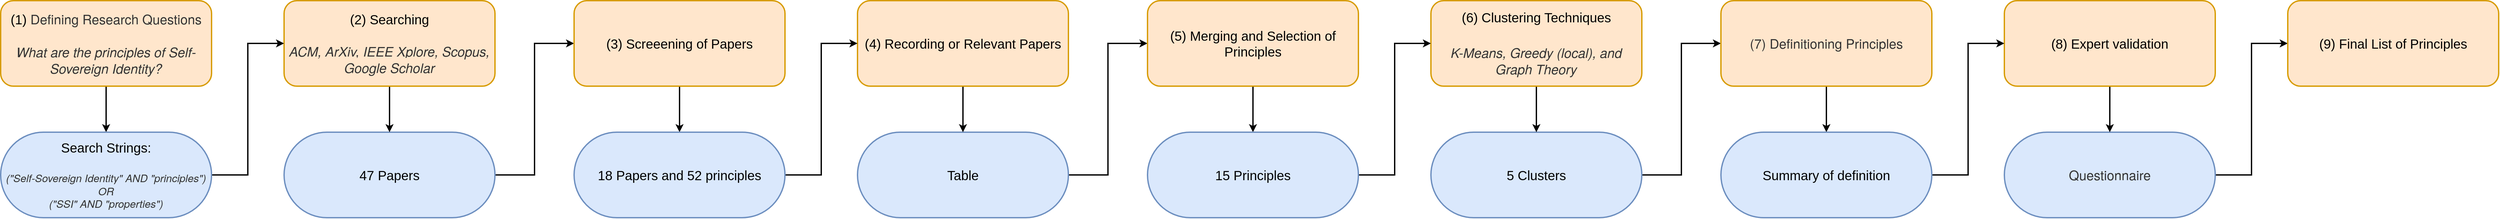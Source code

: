 <mxfile version="26.0.7">
  <diagram name="Page-1" id="4MKXC1HJzjEtTq0z1Fj1">
    <mxGraphModel dx="3176" dy="1732" grid="1" gridSize="10" guides="1" tooltips="1" connect="1" arrows="1" fold="1" page="1" pageScale="1" pageWidth="850" pageHeight="1100" math="0" shadow="0">
      <root>
        <mxCell id="0" />
        <mxCell id="1" parent="0" />
        <mxCell id="BI0c7nyNpEeYSRL6IFiD-24" style="edgeStyle=orthogonalEdgeStyle;rounded=0;orthogonalLoop=1;jettySize=auto;html=1;strokeWidth=2;" edge="1" parent="1" source="BI0c7nyNpEeYSRL6IFiD-1" target="BI0c7nyNpEeYSRL6IFiD-7">
          <mxGeometry relative="1" as="geometry" />
        </mxCell>
        <mxCell id="BI0c7nyNpEeYSRL6IFiD-1" value="&lt;div&gt;&lt;font style=&quot;font-size: 20px; background-color: light-dark(rgb(255, 230, 204), rgb(255, 255, 255));&quot;&gt;(1) &lt;span style=&quot;--tw-border-spacing-x: 0; --tw-border-spacing-y: 0; --tw-translate-x: 0; --tw-translate-y: 0; --tw-rotate: 0; --tw-skew-x: 0; --tw-skew-y: 0; --tw-scale-x: 1; --tw-scale-y: 1; --tw-pan-x: ; --tw-pan-y: ; --tw-pinch-zoom: ; --tw-scroll-snap-strictness: proximity; --tw-gradient-from-position: ; --tw-gradient-via-position: ; --tw-gradient-to-position: ; --tw-ordinal: ; --tw-slashed-zero: ; --tw-numeric-figure: ; --tw-numeric-spacing: ; --tw-numeric-fraction: ; --tw-ring-inset: ; --tw-ring-offset-width: 0px; --tw-ring-offset-color: light-dark(#fff, #000000); --tw-ring-color: rgb(59 130 246 / .5); --tw-ring-offset-shadow: 0 0 #0000; --tw-ring-shadow: 0 0 #0000; --tw-shadow: 0 0 #0000; --tw-shadow-colored: 0 0 #0000; --tw-blur: ; --tw-brightness: ; --tw-contrast: ; --tw-grayscale: ; --tw-hue-rotate: ; --tw-invert: ; --tw-saturate: ; --tw-sepia: ; --tw-drop-shadow: ; --tw-backdrop-blur: ; --tw-backdrop-brightness: ; --tw-backdrop-contrast: ; --tw-backdrop-grayscale: ; --tw-backdrop-hue-rotate: ; --tw-backdrop-invert: ; --tw-backdrop-opacity: ; --tw-backdrop-saturate: ; --tw-backdrop-sepia: ; color: rgb(51, 51, 51); font-family: &amp;quot;Helvetica Neue&amp;quot;, Helvetica, &amp;quot;Segoe UI&amp;quot;, Arial, freesans, sans-serif; font-variant-ligatures: normal; font-variant-caps: normal; font-weight: 400; letter-spacing: normal; text-align: start; text-indent: 0px; text-transform: none; word-spacing: 0px; -webkit-text-stroke-width: 0px; white-space: normal; text-decoration-thickness: initial; text-decoration-style: initial; text-decoration-color: initial;&quot;&gt;Defining Research Questions&lt;/span&gt;&lt;/font&gt;&lt;/div&gt;&lt;div&gt;&lt;font style=&quot;font-size: 20px; background-color: light-dark(#ffffff, var(--ge-dark-color, #121212));&quot;&gt;&lt;em style=&quot;--tw-border-spacing-x: 0; --tw-border-spacing-y: 0; --tw-translate-x: 0; --tw-translate-y: 0; --tw-rotate: 0; --tw-skew-x: 0; --tw-skew-y: 0; --tw-scale-x: 1; --tw-scale-y: 1; --tw-pan-x: ; --tw-pan-y: ; --tw-pinch-zoom: ; --tw-scroll-snap-strictness: proximity; --tw-gradient-from-position: ; --tw-gradient-via-position: ; --tw-gradient-to-position: ; --tw-ordinal: ; --tw-slashed-zero: ; --tw-numeric-figure: ; --tw-numeric-spacing: ; --tw-numeric-fraction: ; --tw-ring-inset: ; --tw-ring-offset-width: 0px; --tw-ring-offset-color: light-dark(#fff, #000000); --tw-ring-color: rgb(59 130 246 / .5); --tw-ring-offset-shadow: 0 0 #0000; --tw-ring-shadow: 0 0 #0000; --tw-shadow: 0 0 #0000; --tw-shadow-colored: 0 0 #0000; --tw-blur: ; --tw-brightness: ; --tw-contrast: ; --tw-grayscale: ; --tw-hue-rotate: ; --tw-invert: ; --tw-saturate: ; --tw-sepia: ; --tw-drop-shadow: ; --tw-backdrop-blur: ; --tw-backdrop-brightness: ; --tw-backdrop-contrast: ; --tw-backdrop-grayscale: ; --tw-backdrop-hue-rotate: ; --tw-backdrop-invert: ; --tw-backdrop-opacity: ; --tw-backdrop-saturate: ; --tw-backdrop-sepia: ; color: rgb(51, 51, 51); font-family: &amp;quot;Helvetica Neue&amp;quot;, Helvetica, &amp;quot;Segoe UI&amp;quot;, Arial, freesans, sans-serif; font-variant-ligatures: normal; font-variant-caps: normal; font-weight: 400; letter-spacing: normal; text-align: start; text-indent: 0px; text-transform: none; word-spacing: 0px; -webkit-text-stroke-width: 0px; white-space: normal; text-decoration-thickness: initial; text-decoration-style: initial; text-decoration-color: initial;&quot;&gt;&lt;br&gt;&lt;/em&gt;&lt;/font&gt;&lt;/div&gt;&lt;div&gt;&lt;i style=&quot;background-color: light-dark(rgb(255, 230, 204), rgb(255, 255, 255));&quot;&gt;&lt;font style=&quot;font-size: 20px;&quot;&gt;&lt;span style=&quot;--tw-border-spacing-x: 0; --tw-border-spacing-y: 0; --tw-translate-x: 0; --tw-translate-y: 0; --tw-rotate: 0; --tw-skew-x: 0; --tw-skew-y: 0; --tw-scale-x: 1; --tw-scale-y: 1; --tw-pan-x: ; --tw-pan-y: ; --tw-pinch-zoom: ; --tw-scroll-snap-strictness: proximity; --tw-gradient-from-position: ; --tw-gradient-via-position: ; --tw-gradient-to-position: ; --tw-ordinal: ; --tw-slashed-zero: ; --tw-numeric-figure: ; --tw-numeric-spacing: ; --tw-numeric-fraction: ; --tw-ring-inset: ; --tw-ring-offset-width: 0px; --tw-ring-offset-color: light-dark(#fff, #000000); --tw-ring-color: rgb(59 130 246 / .5); --tw-ring-offset-shadow: 0 0 #0000; --tw-ring-shadow: 0 0 #0000; --tw-shadow: 0 0 #0000; --tw-shadow-colored: 0 0 #0000; --tw-blur: ; --tw-brightness: ; --tw-contrast: ; --tw-grayscale: ; --tw-hue-rotate: ; --tw-invert: ; --tw-saturate: ; --tw-sepia: ; --tw-drop-shadow: ; --tw-backdrop-blur: ; --tw-backdrop-brightness: ; --tw-backdrop-contrast: ; --tw-backdrop-grayscale: ; --tw-backdrop-hue-rotate: ; --tw-backdrop-invert: ; --tw-backdrop-opacity: ; --tw-backdrop-saturate: ; --tw-backdrop-sepia: ; color: light-dark(rgb(51, 51, 51), rgb(193, 193, 193)); font-family: &amp;quot;Helvetica Neue&amp;quot;, Helvetica, &amp;quot;Segoe UI&amp;quot;, Arial, freesans, sans-serif; font-variant-ligatures: normal; font-variant-caps: normal; font-weight: 400; letter-spacing: normal; text-align: start; text-indent: 0px; text-transform: none; word-spacing: 0px; -webkit-text-stroke-width: 0px; white-space: normal; text-decoration-thickness: initial; text-decoration-style: initial; text-decoration-color: initial;&quot;&gt;What are the principles of Self-Sovereign Identity?&lt;/span&gt;&lt;/font&gt;&lt;/i&gt;&lt;/div&gt;" style="rounded=1;whiteSpace=wrap;html=1;fillColor=#ffe6cc;strokeWidth=2;strokeColor=#d79b00;" vertex="1" parent="1">
          <mxGeometry x="70" y="520" width="320" height="130" as="geometry" />
        </mxCell>
        <mxCell id="BI0c7nyNpEeYSRL6IFiD-34" style="edgeStyle=orthogonalEdgeStyle;rounded=0;orthogonalLoop=1;jettySize=auto;html=1;entryX=0;entryY=0.5;entryDx=0;entryDy=0;strokeWidth=2;" edge="1" parent="1" source="BI0c7nyNpEeYSRL6IFiD-4" target="BI0c7nyNpEeYSRL6IFiD-10">
          <mxGeometry relative="1" as="geometry" />
        </mxCell>
        <mxCell id="BI0c7nyNpEeYSRL6IFiD-4" value="&lt;div&gt;&lt;font style=&quot;font-size: 20px;&quot;&gt;47 Papers&lt;br&gt;&lt;/font&gt;&lt;/div&gt;" style="rounded=1;whiteSpace=wrap;html=1;fillColor=#dae8fc;arcSize=50;strokeWidth=2;strokeColor=#6c8ebf;" vertex="1" parent="1">
          <mxGeometry x="500" y="720" width="320" height="130" as="geometry" />
        </mxCell>
        <mxCell id="BI0c7nyNpEeYSRL6IFiD-25" style="edgeStyle=orthogonalEdgeStyle;rounded=0;orthogonalLoop=1;jettySize=auto;html=1;entryX=0.5;entryY=0;entryDx=0;entryDy=0;strokeWidth=2;" edge="1" parent="1" source="BI0c7nyNpEeYSRL6IFiD-6" target="BI0c7nyNpEeYSRL6IFiD-4">
          <mxGeometry relative="1" as="geometry" />
        </mxCell>
        <mxCell id="BI0c7nyNpEeYSRL6IFiD-6" value="&lt;div&gt;&lt;font style=&quot;font-size: 20px; background-color: light-dark(rgb(255, 230, 204), rgb(255, 255, 255));&quot;&gt;(2) Searching&lt;/font&gt;&lt;/div&gt;&lt;div&gt;&lt;font style=&quot;font-size: 20px; background-color: light-dark(#ffffff, var(--ge-dark-color, #121212));&quot;&gt;&lt;em&gt;&lt;br&gt;&lt;/em&gt;&lt;/font&gt;&lt;/div&gt;&lt;div&gt;&lt;i&gt;&lt;font style=&quot;font-size: 20px;&quot;&gt;&lt;span style=&quot;color: rgb(51, 51, 51); font-family: &amp;quot;Helvetica Neue&amp;quot;, Helvetica, &amp;quot;Segoe UI&amp;quot;, Arial, freesans, sans-serif; font-variant-ligatures: normal; font-variant-caps: normal; font-weight: 400; letter-spacing: normal; text-align: start; text-indent: 0px; text-transform: none; word-spacing: 0px; -webkit-text-stroke-width: 0px; white-space: normal; text-decoration-thickness: initial; text-decoration-style: initial; text-decoration-color: initial; display: inline !important; float: none; background-color: light-dark(rgb(255, 230, 204), rgb(255, 255, 255));&quot;&gt;ACM, ArXiv, IEEE Xplore, Scopus, &lt;/span&gt;&lt;span style=&quot;color: rgb(51, 51, 51); font-family: &amp;quot;Helvetica Neue&amp;quot;, Helvetica, &amp;quot;Segoe UI&amp;quot;, Arial, freesans, sans-serif; font-variant-ligatures: normal; font-variant-caps: normal; font-weight: 400; letter-spacing: normal; text-align: start; text-indent: 0px; text-transform: none; word-spacing: 0px; -webkit-text-stroke-width: 0px; white-space: normal; text-decoration-thickness: initial; text-decoration-style: initial; text-decoration-color: initial; display: inline !important; float: none; background-color: light-dark(rgb(255, 230, 204), rgb(255, 255, 255));&quot;&gt;&lt;span&gt;Google &lt;/span&gt;Scholar&lt;/span&gt;&lt;/font&gt;&lt;/i&gt;&lt;/div&gt;" style="rounded=1;whiteSpace=wrap;html=1;fillColor=#ffe6cc;strokeWidth=2;strokeColor=#d79b00;" vertex="1" parent="1">
          <mxGeometry x="500" y="520" width="320" height="130" as="geometry" />
        </mxCell>
        <mxCell id="BI0c7nyNpEeYSRL6IFiD-33" style="edgeStyle=orthogonalEdgeStyle;rounded=0;orthogonalLoop=1;jettySize=auto;html=1;entryX=0;entryY=0.5;entryDx=0;entryDy=0;strokeWidth=2;" edge="1" parent="1" source="BI0c7nyNpEeYSRL6IFiD-7" target="BI0c7nyNpEeYSRL6IFiD-6">
          <mxGeometry relative="1" as="geometry" />
        </mxCell>
        <mxCell id="BI0c7nyNpEeYSRL6IFiD-7" value="&lt;div&gt;&lt;font style=&quot;font-size: 20px;&quot;&gt;Search Strings&lt;font&gt;:&lt;/font&gt;&lt;/font&gt;&lt;/div&gt;&lt;div&gt;&lt;font style=&quot;font-size: 20px;&quot;&gt;&lt;font&gt;&lt;br&gt;&lt;/font&gt;&lt;/font&gt;&lt;/div&gt;&lt;div&gt;&lt;em style=&quot;--tw-border-spacing-x: 0; --tw-border-spacing-y: 0; --tw-translate-x: 0; --tw-translate-y: 0; --tw-rotate: 0; --tw-skew-x: 0; --tw-skew-y: 0; --tw-scale-x: 1; --tw-scale-y: 1; --tw-pan-x: ; --tw-pan-y: ; --tw-pinch-zoom: ; --tw-scroll-snap-strictness: proximity; --tw-gradient-from-position: ; --tw-gradient-via-position: ; --tw-gradient-to-position: ; --tw-ordinal: ; --tw-slashed-zero: ; --tw-numeric-figure: ; --tw-numeric-spacing: ; --tw-numeric-fraction: ; --tw-ring-inset: ; --tw-ring-offset-width: 0px; --tw-ring-offset-color: light-dark(#fff, #000000); --tw-ring-color: rgb(59 130 246 / .5); --tw-ring-offset-shadow: 0 0 #0000; --tw-ring-shadow: 0 0 #0000; --tw-shadow: 0 0 #0000; --tw-shadow-colored: 0 0 #0000; --tw-blur: ; --tw-brightness: ; --tw-contrast: ; --tw-grayscale: ; --tw-hue-rotate: ; --tw-invert: ; --tw-saturate: ; --tw-sepia: ; --tw-drop-shadow: ; --tw-backdrop-blur: ; --tw-backdrop-brightness: ; --tw-backdrop-contrast: ; --tw-backdrop-grayscale: ; --tw-backdrop-hue-rotate: ; --tw-backdrop-invert: ; --tw-backdrop-opacity: ; --tw-backdrop-saturate: ; --tw-backdrop-sepia: ; color: rgb(51, 51, 51); font-family: &amp;quot;Helvetica Neue&amp;quot;, Helvetica, &amp;quot;Segoe UI&amp;quot;, Arial, freesans, sans-serif; font-size: 16px; font-variant-ligatures: normal; font-variant-caps: normal; font-weight: 400; letter-spacing: normal; text-align: left; text-indent: 0px; text-transform: none; word-spacing: 0px; -webkit-text-stroke-width: 0px; white-space: normal; text-decoration-thickness: initial; text-decoration-style: initial; text-decoration-color: initial; background-color: light-dark(rgb(218, 232, 252), rgb(255, 255, 255));&quot;&gt;(&quot;Self-Sovereign Identity&quot; AND &quot;principles&quot;)&lt;/em&gt;&lt;/div&gt;&lt;div&gt;&lt;em style=&quot;--tw-border-spacing-x: 0; --tw-border-spacing-y: 0; --tw-translate-x: 0; --tw-translate-y: 0; --tw-rotate: 0; --tw-skew-x: 0; --tw-skew-y: 0; --tw-scale-x: 1; --tw-scale-y: 1; --tw-pan-x: ; --tw-pan-y: ; --tw-pinch-zoom: ; --tw-scroll-snap-strictness: proximity; --tw-gradient-from-position: ; --tw-gradient-via-position: ; --tw-gradient-to-position: ; --tw-ordinal: ; --tw-slashed-zero: ; --tw-numeric-figure: ; --tw-numeric-spacing: ; --tw-numeric-fraction: ; --tw-ring-inset: ; --tw-ring-offset-width: 0px; --tw-ring-offset-color: light-dark(#fff, #000000); --tw-ring-color: rgb(59 130 246 / .5); --tw-ring-offset-shadow: 0 0 #0000; --tw-ring-shadow: 0 0 #0000; --tw-shadow: 0 0 #0000; --tw-shadow-colored: 0 0 #0000; --tw-blur: ; --tw-brightness: ; --tw-contrast: ; --tw-grayscale: ; --tw-hue-rotate: ; --tw-invert: ; --tw-saturate: ; --tw-sepia: ; --tw-drop-shadow: ; --tw-backdrop-blur: ; --tw-backdrop-brightness: ; --tw-backdrop-contrast: ; --tw-backdrop-grayscale: ; --tw-backdrop-hue-rotate: ; --tw-backdrop-invert: ; --tw-backdrop-opacity: ; --tw-backdrop-saturate: ; --tw-backdrop-sepia: ; color: rgb(51, 51, 51); font-family: &amp;quot;Helvetica Neue&amp;quot;, Helvetica, &amp;quot;Segoe UI&amp;quot;, Arial, freesans, sans-serif; font-size: 16px; font-variant-ligatures: normal; font-variant-caps: normal; font-weight: 400; letter-spacing: normal; text-align: left; text-indent: 0px; text-transform: none; word-spacing: 0px; -webkit-text-stroke-width: 0px; white-space: normal; text-decoration-thickness: initial; text-decoration-style: initial; text-decoration-color: initial; background-color: rgb(218, 232, 252);&quot;&gt;OR&lt;/em&gt;&lt;/div&gt;&lt;div&gt;&lt;em style=&quot;--tw-border-spacing-x: 0; --tw-border-spacing-y: 0; --tw-translate-x: 0; --tw-translate-y: 0; --tw-rotate: 0; --tw-skew-x: 0; --tw-skew-y: 0; --tw-scale-x: 1; --tw-scale-y: 1; --tw-pan-x: ; --tw-pan-y: ; --tw-pinch-zoom: ; --tw-scroll-snap-strictness: proximity; --tw-gradient-from-position: ; --tw-gradient-via-position: ; --tw-gradient-to-position: ; --tw-ordinal: ; --tw-slashed-zero: ; --tw-numeric-figure: ; --tw-numeric-spacing: ; --tw-numeric-fraction: ; --tw-ring-inset: ; --tw-ring-offset-width: 0px; --tw-ring-offset-color: light-dark(#fff, #000000); --tw-ring-color: rgb(59 130 246 / .5); --tw-ring-offset-shadow: 0 0 #0000; --tw-ring-shadow: 0 0 #0000; --tw-shadow: 0 0 #0000; --tw-shadow-colored: 0 0 #0000; --tw-blur: ; --tw-brightness: ; --tw-contrast: ; --tw-grayscale: ; --tw-hue-rotate: ; --tw-invert: ; --tw-saturate: ; --tw-sepia: ; --tw-drop-shadow: ; --tw-backdrop-blur: ; --tw-backdrop-brightness: ; --tw-backdrop-contrast: ; --tw-backdrop-grayscale: ; --tw-backdrop-hue-rotate: ; --tw-backdrop-invert: ; --tw-backdrop-opacity: ; --tw-backdrop-saturate: ; --tw-backdrop-sepia: ; color: rgb(51, 51, 51); font-family: &amp;quot;Helvetica Neue&amp;quot;, Helvetica, &amp;quot;Segoe UI&amp;quot;, Arial, freesans, sans-serif; font-size: 16px; font-variant-ligatures: normal; font-variant-caps: normal; font-weight: 400; letter-spacing: normal; text-align: left; text-indent: 0px; text-transform: none; word-spacing: 0px; -webkit-text-stroke-width: 0px; white-space: normal; text-decoration-thickness: initial; text-decoration-style: initial; text-decoration-color: initial; background-color: light-dark(rgb(218, 232, 252), rgb(255, 255, 255));&quot;&gt;(&quot;SSI&quot; AND &quot;properties&quot;)&lt;/em&gt;&lt;/div&gt;" style="rounded=1;whiteSpace=wrap;html=1;fillColor=#dae8fc;arcSize=50;strokeWidth=2;strokeColor=#6c8ebf;" vertex="1" parent="1">
          <mxGeometry x="70" y="720" width="320" height="130" as="geometry" />
        </mxCell>
        <mxCell id="BI0c7nyNpEeYSRL6IFiD-26" style="edgeStyle=orthogonalEdgeStyle;rounded=0;orthogonalLoop=1;jettySize=auto;html=1;entryX=0.5;entryY=0;entryDx=0;entryDy=0;strokeWidth=2;" edge="1" parent="1" source="BI0c7nyNpEeYSRL6IFiD-10" target="BI0c7nyNpEeYSRL6IFiD-13">
          <mxGeometry relative="1" as="geometry" />
        </mxCell>
        <mxCell id="BI0c7nyNpEeYSRL6IFiD-10" value="&lt;div&gt;&lt;font style=&quot;font-size: 20px;&quot;&gt;(3) Screeening of Papers&lt;br&gt;&lt;/font&gt;&lt;/div&gt;" style="rounded=1;whiteSpace=wrap;html=1;fillColor=#ffe6cc;strokeWidth=2;strokeColor=#d79b00;" vertex="1" parent="1">
          <mxGeometry x="940" y="520" width="320" height="130" as="geometry" />
        </mxCell>
        <mxCell id="BI0c7nyNpEeYSRL6IFiD-36" style="edgeStyle=orthogonalEdgeStyle;rounded=0;orthogonalLoop=1;jettySize=auto;html=1;entryX=0;entryY=0.5;entryDx=0;entryDy=0;strokeWidth=2;" edge="1" parent="1" source="BI0c7nyNpEeYSRL6IFiD-11" target="BI0c7nyNpEeYSRL6IFiD-14">
          <mxGeometry relative="1" as="geometry" />
        </mxCell>
        <mxCell id="BI0c7nyNpEeYSRL6IFiD-11" value="&lt;div&gt;&lt;font style=&quot;font-size: 20px;&quot;&gt;Table&lt;font&gt;&lt;br&gt;&lt;/font&gt;&lt;/font&gt;&lt;/div&gt;" style="rounded=1;whiteSpace=wrap;html=1;fillColor=#dae8fc;arcSize=50;strokeWidth=2;strokeColor=#6c8ebf;" vertex="1" parent="1">
          <mxGeometry x="1370" y="720" width="320" height="130" as="geometry" />
        </mxCell>
        <mxCell id="BI0c7nyNpEeYSRL6IFiD-27" style="edgeStyle=orthogonalEdgeStyle;rounded=0;orthogonalLoop=1;jettySize=auto;html=1;entryX=0.5;entryY=0;entryDx=0;entryDy=0;strokeWidth=2;" edge="1" parent="1" source="BI0c7nyNpEeYSRL6IFiD-12" target="BI0c7nyNpEeYSRL6IFiD-11">
          <mxGeometry relative="1" as="geometry" />
        </mxCell>
        <mxCell id="BI0c7nyNpEeYSRL6IFiD-12" value="&lt;div&gt;&lt;font style=&quot;font-size: 20px;&quot;&gt;(4) Recording or Relevant Papers&lt;br&gt;&lt;/font&gt;&lt;/div&gt;" style="rounded=1;whiteSpace=wrap;html=1;fillColor=#ffe6cc;strokeWidth=2;strokeColor=#d79b00;" vertex="1" parent="1">
          <mxGeometry x="1370" y="520" width="320" height="130" as="geometry" />
        </mxCell>
        <mxCell id="BI0c7nyNpEeYSRL6IFiD-35" style="edgeStyle=orthogonalEdgeStyle;rounded=0;orthogonalLoop=1;jettySize=auto;html=1;entryX=0;entryY=0.5;entryDx=0;entryDy=0;strokeWidth=2;" edge="1" parent="1" source="BI0c7nyNpEeYSRL6IFiD-13" target="BI0c7nyNpEeYSRL6IFiD-12">
          <mxGeometry relative="1" as="geometry" />
        </mxCell>
        <mxCell id="BI0c7nyNpEeYSRL6IFiD-13" value="&lt;font style=&quot;font-size: 20px;&quot;&gt;18 Papers and 52 principles&lt;br&gt;&lt;/font&gt;" style="rounded=1;whiteSpace=wrap;html=1;fillColor=#dae8fc;arcSize=50;strokeWidth=2;strokeColor=#6c8ebf;" vertex="1" parent="1">
          <mxGeometry x="940" y="720" width="320" height="130" as="geometry" />
        </mxCell>
        <mxCell id="BI0c7nyNpEeYSRL6IFiD-28" style="edgeStyle=orthogonalEdgeStyle;rounded=0;orthogonalLoop=1;jettySize=auto;html=1;entryX=0.5;entryY=0;entryDx=0;entryDy=0;strokeWidth=2;" edge="1" parent="1" source="BI0c7nyNpEeYSRL6IFiD-14" target="BI0c7nyNpEeYSRL6IFiD-17">
          <mxGeometry relative="1" as="geometry" />
        </mxCell>
        <mxCell id="BI0c7nyNpEeYSRL6IFiD-14" value="&lt;font style=&quot;font-size: 20px;&quot;&gt;(5) Merging and Selection of Principles&lt;/font&gt;" style="rounded=1;whiteSpace=wrap;html=1;fillColor=#ffe6cc;strokeWidth=2;strokeColor=#d79b00;" vertex="1" parent="1">
          <mxGeometry x="1810" y="520" width="320" height="130" as="geometry" />
        </mxCell>
        <mxCell id="BI0c7nyNpEeYSRL6IFiD-38" style="edgeStyle=orthogonalEdgeStyle;rounded=0;orthogonalLoop=1;jettySize=auto;html=1;entryX=0;entryY=0.5;entryDx=0;entryDy=0;strokeWidth=2;" edge="1" parent="1" source="BI0c7nyNpEeYSRL6IFiD-15" target="BI0c7nyNpEeYSRL6IFiD-18">
          <mxGeometry relative="1" as="geometry" />
        </mxCell>
        <mxCell id="BI0c7nyNpEeYSRL6IFiD-15" value="&lt;font style=&quot;font-size: 20px;&quot;&gt;5 Clusters&lt;/font&gt;" style="rounded=1;whiteSpace=wrap;html=1;fillColor=#dae8fc;arcSize=50;strokeWidth=2;strokeColor=#6c8ebf;" vertex="1" parent="1">
          <mxGeometry x="2240" y="720" width="320" height="130" as="geometry" />
        </mxCell>
        <mxCell id="BI0c7nyNpEeYSRL6IFiD-29" style="edgeStyle=orthogonalEdgeStyle;rounded=0;orthogonalLoop=1;jettySize=auto;html=1;entryX=0.5;entryY=0;entryDx=0;entryDy=0;strokeWidth=2;" edge="1" parent="1" source="BI0c7nyNpEeYSRL6IFiD-16" target="BI0c7nyNpEeYSRL6IFiD-15">
          <mxGeometry relative="1" as="geometry" />
        </mxCell>
        <mxCell id="BI0c7nyNpEeYSRL6IFiD-16" value="&lt;div&gt;&lt;font style=&quot;font-size: 20px;&quot;&gt;(6) Clustering Techniques&lt;br&gt;&lt;/font&gt;&lt;/div&gt;&lt;div&gt;&lt;br&gt;&lt;/div&gt;&lt;div&gt;&lt;br&gt;&lt;/div&gt;&lt;div&gt;&lt;font style=&quot;font-size: 20px; background-color: light-dark(rgb(255, 230, 204), rgb(255, 255, 255));&quot;&gt;&lt;i&gt;&lt;span style=&quot;color: rgb(51, 51, 51); font-family: &amp;quot;Helvetica Neue&amp;quot;, Helvetica, &amp;quot;Segoe UI&amp;quot;, Arial, freesans, sans-serif; font-variant-ligatures: normal; font-variant-caps: normal; font-weight: 400; letter-spacing: normal; text-align: start; text-indent: 0px; text-transform: none; word-spacing: 0px; -webkit-text-stroke-width: 0px; white-space: normal; text-decoration-thickness: initial; text-decoration-style: initial; text-decoration-color: initial; display: inline !important; float: none;&quot;&gt;K-Means, Greedy (local), and Graph Theory&lt;/span&gt;&lt;/i&gt;&lt;/font&gt;&lt;/div&gt;" style="rounded=1;whiteSpace=wrap;html=1;fillColor=#ffe6cc;strokeWidth=2;strokeColor=#d79b00;" vertex="1" parent="1">
          <mxGeometry x="2240" y="520" width="320" height="130" as="geometry" />
        </mxCell>
        <mxCell id="BI0c7nyNpEeYSRL6IFiD-37" style="edgeStyle=orthogonalEdgeStyle;rounded=0;orthogonalLoop=1;jettySize=auto;html=1;entryX=0;entryY=0.5;entryDx=0;entryDy=0;strokeWidth=2;" edge="1" parent="1" source="BI0c7nyNpEeYSRL6IFiD-17" target="BI0c7nyNpEeYSRL6IFiD-16">
          <mxGeometry relative="1" as="geometry" />
        </mxCell>
        <mxCell id="BI0c7nyNpEeYSRL6IFiD-17" value="&lt;font style=&quot;font-size: 20px;&quot;&gt;15 Principles&lt;/font&gt;" style="rounded=1;whiteSpace=wrap;html=1;fillColor=#dae8fc;arcSize=50;strokeWidth=2;strokeColor=#6c8ebf;" vertex="1" parent="1">
          <mxGeometry x="1810" y="720" width="320" height="130" as="geometry" />
        </mxCell>
        <mxCell id="BI0c7nyNpEeYSRL6IFiD-30" style="edgeStyle=orthogonalEdgeStyle;rounded=0;orthogonalLoop=1;jettySize=auto;html=1;entryX=0.5;entryY=0;entryDx=0;entryDy=0;strokeWidth=2;" edge="1" parent="1" source="BI0c7nyNpEeYSRL6IFiD-18" target="BI0c7nyNpEeYSRL6IFiD-21">
          <mxGeometry relative="1" as="geometry" />
        </mxCell>
        <mxCell id="BI0c7nyNpEeYSRL6IFiD-18" value="&lt;div&gt;&lt;font style=&quot;font-size: 20px; background-color: light-dark(rgb(255, 230, 204), rgb(255, 255, 255));&quot;&gt;&lt;span style=&quot;--tw-border-spacing-x: 0; --tw-border-spacing-y: 0; --tw-translate-x: 0; --tw-translate-y: 0; --tw-rotate: 0; --tw-skew-x: 0; --tw-skew-y: 0; --tw-scale-x: 1; --tw-scale-y: 1; --tw-pan-x: ; --tw-pan-y: ; --tw-pinch-zoom: ; --tw-scroll-snap-strictness: proximity; --tw-gradient-from-position: ; --tw-gradient-via-position: ; --tw-gradient-to-position: ; --tw-ordinal: ; --tw-slashed-zero: ; --tw-numeric-figure: ; --tw-numeric-spacing: ; --tw-numeric-fraction: ; --tw-ring-inset: ; --tw-ring-offset-width: 0px; --tw-ring-offset-color: light-dark(#fff, #000000); --tw-ring-color: rgb(59 130 246 / .5); --tw-ring-offset-shadow: 0 0 #0000; --tw-ring-shadow: 0 0 #0000; --tw-shadow: 0 0 #0000; --tw-shadow-colored: 0 0 #0000; --tw-blur: ; --tw-brightness: ; --tw-contrast: ; --tw-grayscale: ; --tw-hue-rotate: ; --tw-invert: ; --tw-saturate: ; --tw-sepia: ; --tw-drop-shadow: ; --tw-backdrop-blur: ; --tw-backdrop-brightness: ; --tw-backdrop-contrast: ; --tw-backdrop-grayscale: ; --tw-backdrop-hue-rotate: ; --tw-backdrop-invert: ; --tw-backdrop-opacity: ; --tw-backdrop-saturate: ; --tw-backdrop-sepia: ; color: rgb(51, 51, 51); font-family: &amp;quot;Helvetica Neue&amp;quot;, Helvetica, &amp;quot;Segoe UI&amp;quot;, Arial, freesans, sans-serif; font-variant-ligatures: normal; font-variant-caps: normal; font-weight: 400; letter-spacing: normal; text-align: start; text-indent: 0px; text-transform: none; word-spacing: 0px; -webkit-text-stroke-width: 0px; white-space: normal; text-decoration-thickness: initial; text-decoration-style: initial; text-decoration-color: initial;&quot;&gt;(7) Definitioning Principles&lt;/span&gt;&lt;/font&gt;&lt;/div&gt;" style="rounded=1;whiteSpace=wrap;html=1;fillColor=#ffe6cc;strokeWidth=2;strokeColor=#d79b00;" vertex="1" parent="1">
          <mxGeometry x="2680" y="520" width="320" height="130" as="geometry" />
        </mxCell>
        <mxCell id="BI0c7nyNpEeYSRL6IFiD-40" style="edgeStyle=orthogonalEdgeStyle;rounded=0;orthogonalLoop=1;jettySize=auto;html=1;entryX=0;entryY=0.5;entryDx=0;entryDy=0;strokeWidth=2;" edge="1" parent="1" source="BI0c7nyNpEeYSRL6IFiD-19" target="BI0c7nyNpEeYSRL6IFiD-22">
          <mxGeometry relative="1" as="geometry" />
        </mxCell>
        <mxCell id="BI0c7nyNpEeYSRL6IFiD-19" value="&lt;div&gt;&lt;font style=&quot;font-size: 20px; background-color: light-dark(rgb(218, 232, 252), rgb(255, 255, 255));&quot;&gt;&lt;span style=&quot;color: rgb(51, 51, 51); font-family: &amp;quot;Helvetica Neue&amp;quot;, Helvetica, &amp;quot;Segoe UI&amp;quot;, Arial, freesans, sans-serif; font-style: normal; font-variant-ligatures: normal; font-variant-caps: normal; font-weight: 400; letter-spacing: normal; text-align: start; text-indent: 0px; text-transform: none; word-spacing: 0px; -webkit-text-stroke-width: 0px; white-space: normal; text-decoration-thickness: initial; text-decoration-style: initial; text-decoration-color: initial; display: inline !important; float: none;&quot;&gt;Questionnaire&lt;/span&gt;&lt;/font&gt;&lt;span style=&quot;color: rgb(51, 51, 51); font-family: &amp;quot;Helvetica Neue&amp;quot;, Helvetica, &amp;quot;Segoe UI&amp;quot;, Arial, freesans, sans-serif; font-size: 16px; font-style: normal; font-variant-ligatures: normal; font-variant-caps: normal; font-weight: 400; letter-spacing: normal; text-align: start; text-indent: 0px; text-transform: none; word-spacing: 0px; -webkit-text-stroke-width: 0px; white-space: normal; text-decoration-thickness: initial; text-decoration-style: initial; text-decoration-color: initial; display: inline !important; float: none; background-color: light-dark(rgb(218, 232, 252), rgb(255, 255, 255));&quot;&gt;&lt;span&gt; &lt;/span&gt;&lt;/span&gt;&lt;/div&gt;" style="rounded=1;whiteSpace=wrap;html=1;fillColor=#dae8fc;arcSize=50;strokeWidth=2;strokeColor=#6c8ebf;" vertex="1" parent="1">
          <mxGeometry x="3110" y="720" width="320" height="130" as="geometry" />
        </mxCell>
        <mxCell id="BI0c7nyNpEeYSRL6IFiD-32" style="edgeStyle=orthogonalEdgeStyle;rounded=0;orthogonalLoop=1;jettySize=auto;html=1;entryX=0.5;entryY=0;entryDx=0;entryDy=0;strokeWidth=2;" edge="1" parent="1" source="BI0c7nyNpEeYSRL6IFiD-20" target="BI0c7nyNpEeYSRL6IFiD-19">
          <mxGeometry relative="1" as="geometry" />
        </mxCell>
        <mxCell id="BI0c7nyNpEeYSRL6IFiD-20" value="&lt;div&gt;&lt;font style=&quot;font-size: 20px;&quot;&gt;(8) Expert validation&lt;br&gt;&lt;/font&gt;&lt;/div&gt;" style="rounded=1;whiteSpace=wrap;html=1;fillColor=#ffe6cc;strokeWidth=2;strokeColor=#d79b00;" vertex="1" parent="1">
          <mxGeometry x="3110" y="520" width="320" height="130" as="geometry" />
        </mxCell>
        <mxCell id="BI0c7nyNpEeYSRL6IFiD-39" style="edgeStyle=orthogonalEdgeStyle;rounded=0;orthogonalLoop=1;jettySize=auto;html=1;entryX=0;entryY=0.5;entryDx=0;entryDy=0;strokeWidth=2;" edge="1" parent="1" source="BI0c7nyNpEeYSRL6IFiD-21" target="BI0c7nyNpEeYSRL6IFiD-20">
          <mxGeometry relative="1" as="geometry" />
        </mxCell>
        <mxCell id="BI0c7nyNpEeYSRL6IFiD-21" value="&lt;font style=&quot;font-size: 20px;&quot;&gt;Summary of definition&lt;br&gt;&lt;/font&gt;" style="rounded=1;whiteSpace=wrap;html=1;fillColor=#dae8fc;arcSize=50;strokeWidth=2;strokeColor=#6c8ebf;" vertex="1" parent="1">
          <mxGeometry x="2680" y="720" width="320" height="130" as="geometry" />
        </mxCell>
        <mxCell id="BI0c7nyNpEeYSRL6IFiD-22" value="&lt;div&gt;&lt;font style=&quot;font-size: 20px;&quot;&gt;(9) Final List of Principles&lt;br&gt;&lt;/font&gt;&lt;/div&gt;" style="rounded=1;whiteSpace=wrap;html=1;fillColor=#ffe6cc;strokeWidth=2;strokeColor=#d79b00;" vertex="1" parent="1">
          <mxGeometry x="3540" y="520" width="320" height="130" as="geometry" />
        </mxCell>
      </root>
    </mxGraphModel>
  </diagram>
</mxfile>
